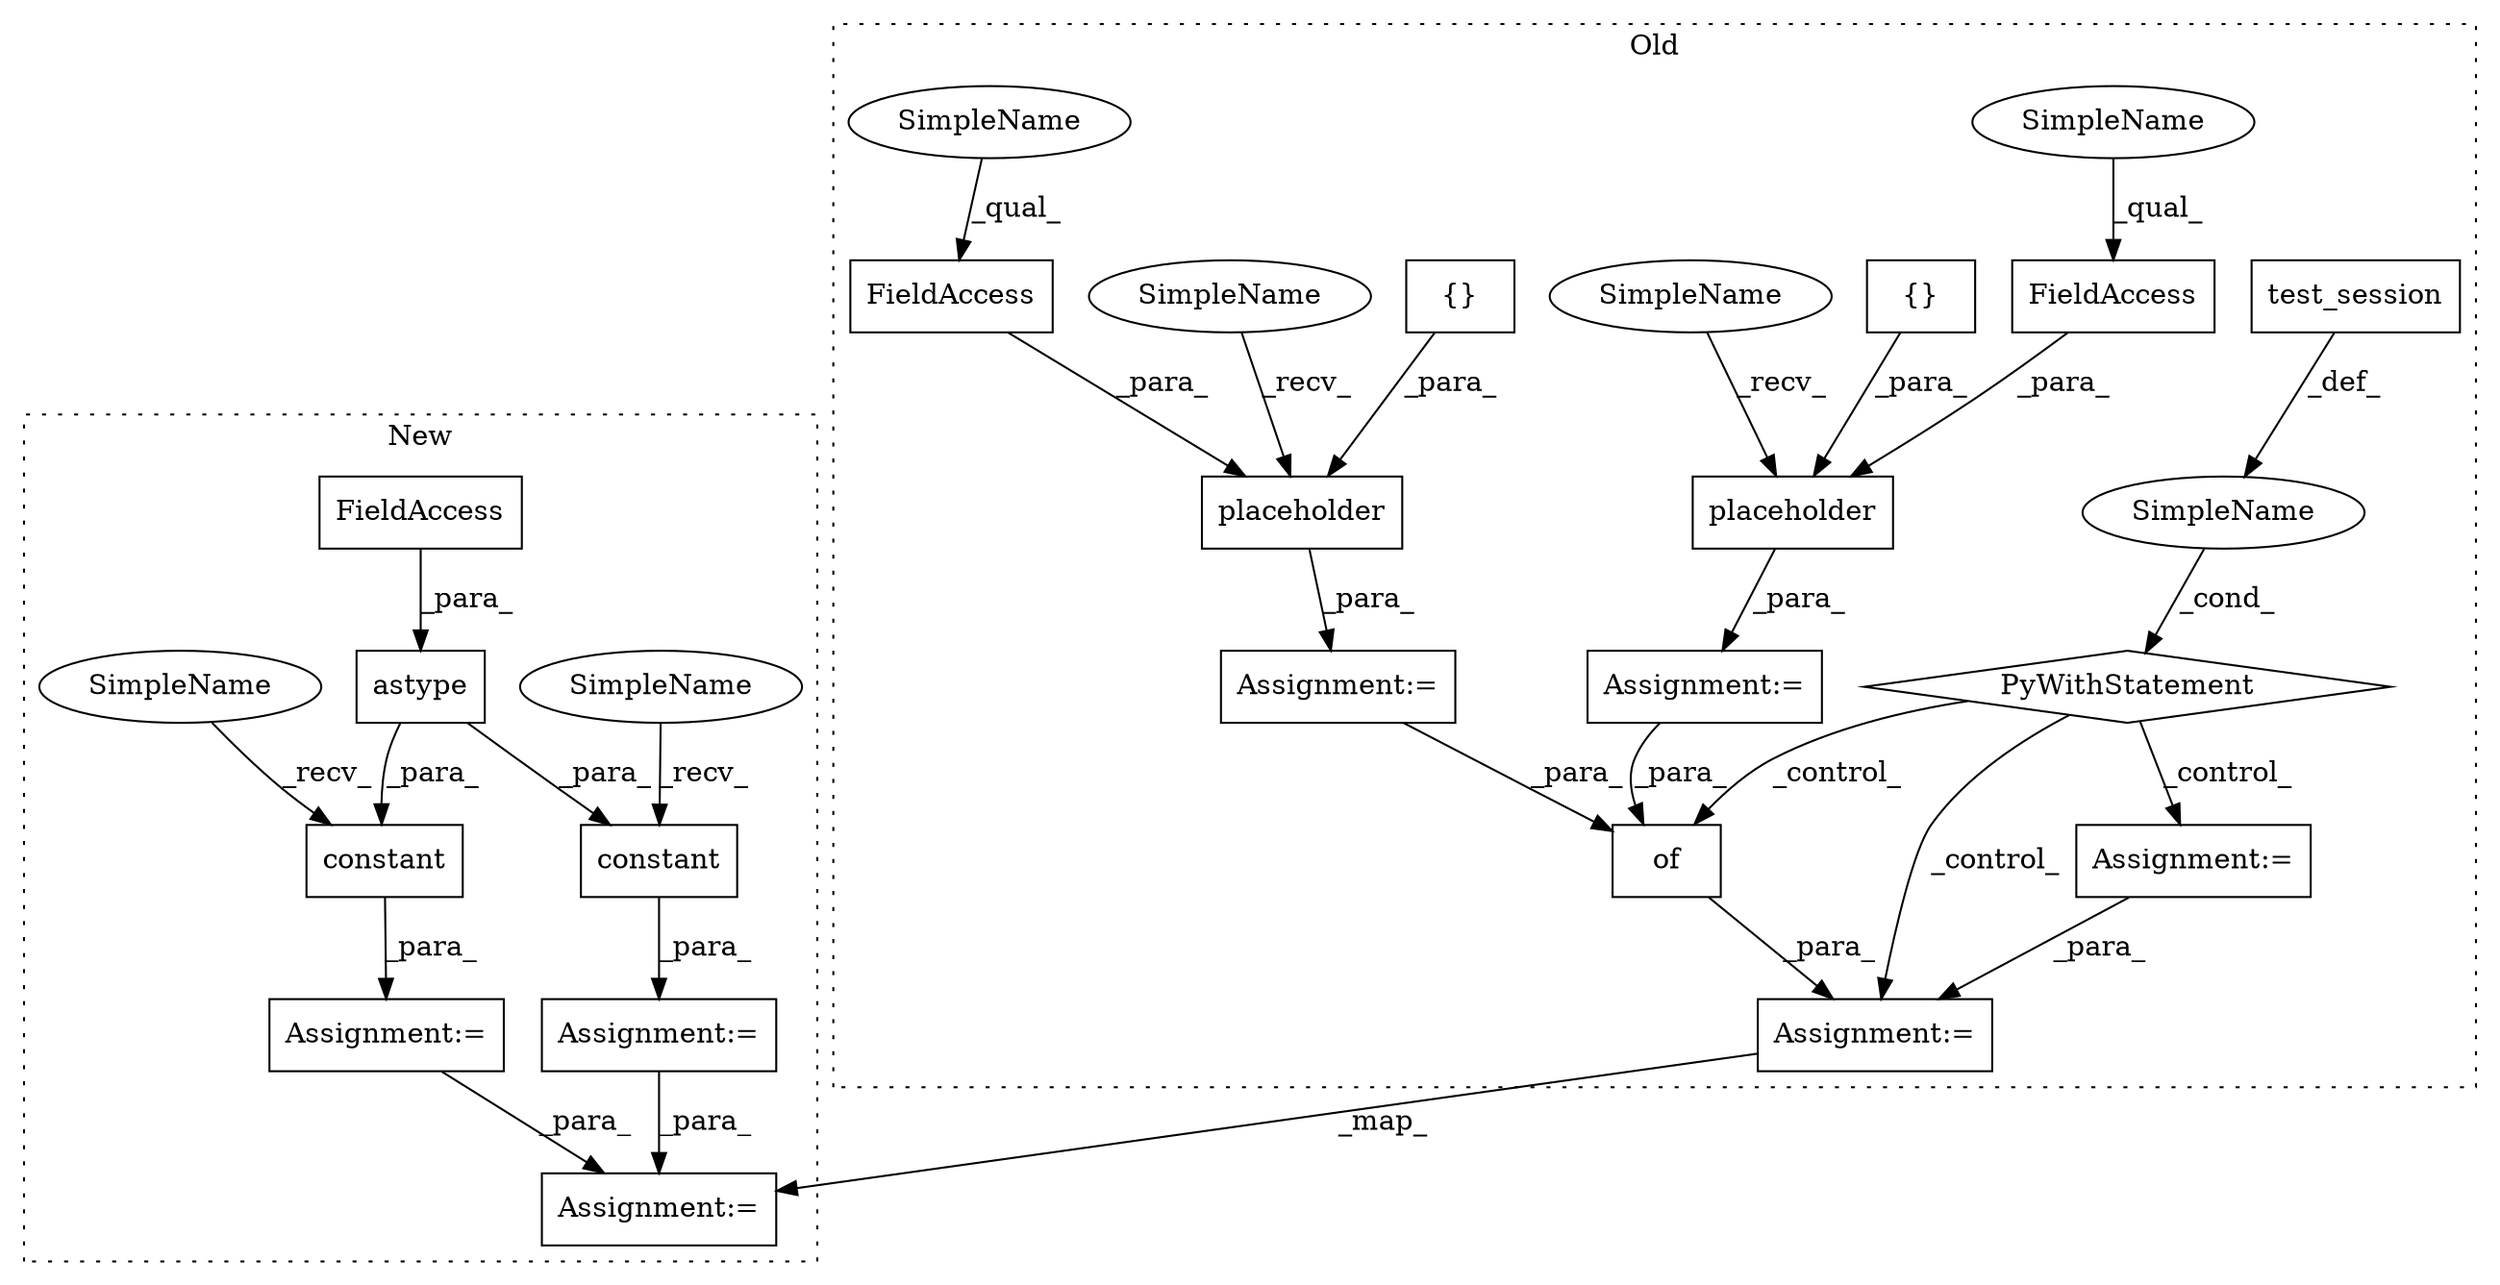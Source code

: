 digraph G {
subgraph cluster0 {
1 [label="PyWithStatement" a="104" s="28857,28886" l="10,2" shape="diamond"];
5 [label="Assignment:=" a="7" s="28900" l="4" shape="box"];
6 [label="SimpleName" a="42" s="" l="" shape="ellipse"];
7 [label="of" a="32" s="29309,29341" l="3,1" shape="box"];
8 [label="placeholder" a="32" s="28760,28805" l="12,1" shape="box"];
9 [label="FieldAccess" a="22" s="28772" l="18" shape="box"];
10 [label="{}" a="4" s="28800,28804" l="1,1" shape="box"];
11 [label="test_session" a="32" s="28872" l="14" shape="box"];
12 [label="Assignment:=" a="7" s="28748" l="1" shape="box"];
14 [label="FieldAccess" a="22" s="28704" l="18" shape="box"];
15 [label="{}" a="4" s="28732,28736" l="1,1" shape="box"];
16 [label="placeholder" a="32" s="28692,28737" l="12,1" shape="box"];
17 [label="Assignment:=" a="7" s="28680" l="1" shape="box"];
19 [label="Assignment:=" a="7" s="29287" l="2" shape="box"];
24 [label="SimpleName" a="42" s="28681" l="10" shape="ellipse"];
25 [label="SimpleName" a="42" s="28772" l="10" shape="ellipse"];
26 [label="SimpleName" a="42" s="28704" l="10" shape="ellipse"];
27 [label="SimpleName" a="42" s="28749" l="10" shape="ellipse"];
label = "Old";
style="dotted";
}
subgraph cluster1 {
2 [label="astype" a="32" s="27118,27138" l="7,1" shape="box"];
3 [label="Assignment:=" a="7" s="27189" l="1" shape="box"];
4 [label="FieldAccess" a="22" s="27125" l="13" shape="box"];
13 [label="constant" a="32" s="27201,27219" l="9,1" shape="box"];
18 [label="constant" a="32" s="27475,27491" l="9,1" shape="box"];
20 [label="Assignment:=" a="7" s="27599" l="2" shape="box"];
21 [label="Assignment:=" a="7" s="27463" l="1" shape="box"];
22 [label="SimpleName" a="42" s="27190" l="10" shape="ellipse"];
23 [label="SimpleName" a="42" s="27464" l="10" shape="ellipse"];
label = "New";
style="dotted";
}
1 -> 19 [label="_control_"];
1 -> 7 [label="_control_"];
1 -> 5 [label="_control_"];
2 -> 18 [label="_para_"];
2 -> 13 [label="_para_"];
3 -> 20 [label="_para_"];
4 -> 2 [label="_para_"];
5 -> 19 [label="_para_"];
6 -> 1 [label="_cond_"];
7 -> 19 [label="_para_"];
8 -> 12 [label="_para_"];
9 -> 8 [label="_para_"];
10 -> 8 [label="_para_"];
11 -> 6 [label="_def_"];
12 -> 7 [label="_para_"];
13 -> 3 [label="_para_"];
14 -> 16 [label="_para_"];
15 -> 16 [label="_para_"];
16 -> 17 [label="_para_"];
17 -> 7 [label="_para_"];
18 -> 21 [label="_para_"];
19 -> 20 [label="_map_"];
21 -> 20 [label="_para_"];
22 -> 13 [label="_recv_"];
23 -> 18 [label="_recv_"];
24 -> 16 [label="_recv_"];
25 -> 9 [label="_qual_"];
26 -> 14 [label="_qual_"];
27 -> 8 [label="_recv_"];
}